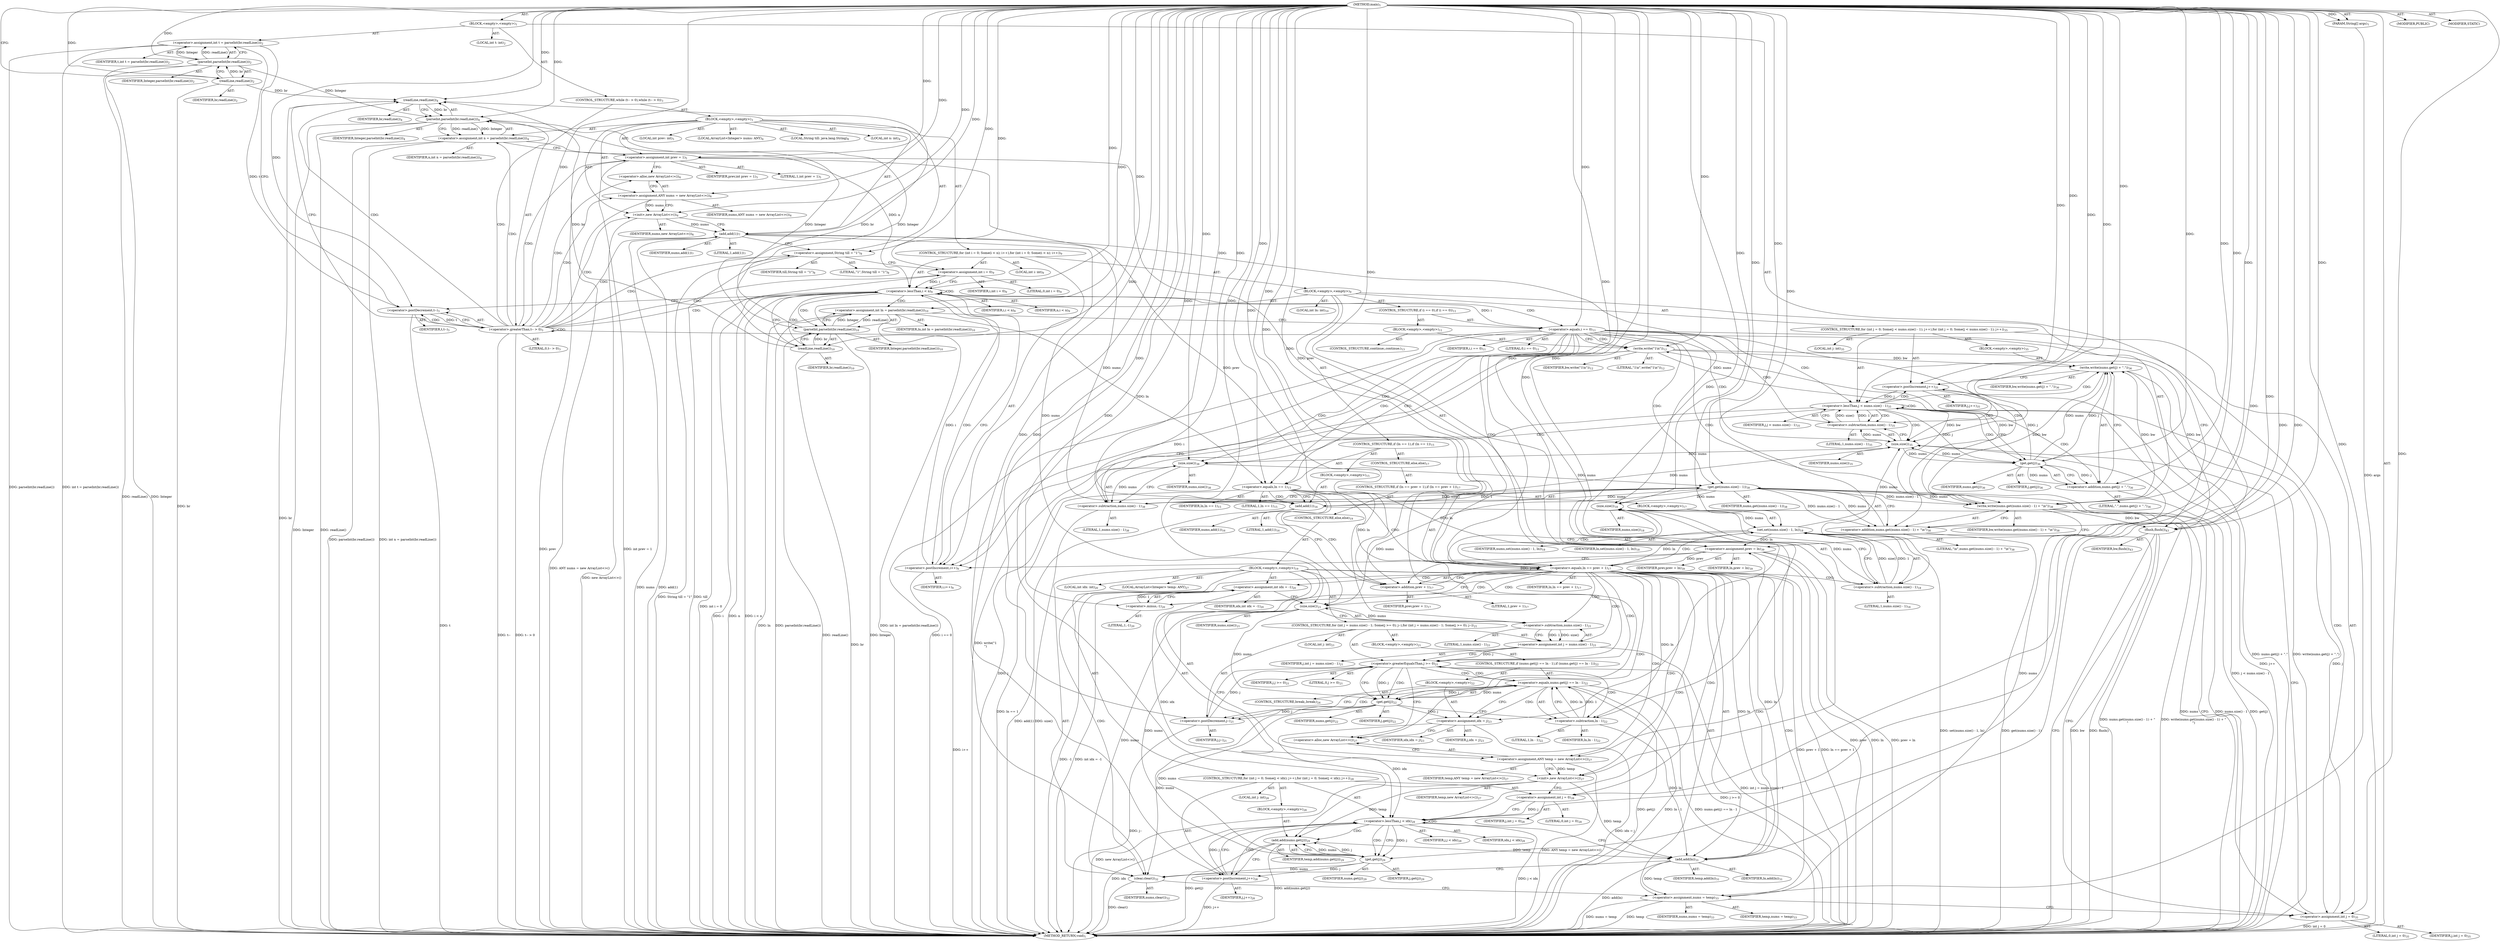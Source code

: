 digraph "main" {  
"21" [label = <(METHOD,main)<SUB>1</SUB>> ]
"22" [label = <(PARAM,String[] args)<SUB>1</SUB>> ]
"23" [label = <(BLOCK,&lt;empty&gt;,&lt;empty&gt;)<SUB>1</SUB>> ]
"24" [label = <(LOCAL,int t: int)<SUB>2</SUB>> ]
"25" [label = <(&lt;operator&gt;.assignment,int t = parseInt(br.readLine()))<SUB>2</SUB>> ]
"26" [label = <(IDENTIFIER,t,int t = parseInt(br.readLine()))<SUB>2</SUB>> ]
"27" [label = <(parseInt,parseInt(br.readLine()))<SUB>2</SUB>> ]
"28" [label = <(IDENTIFIER,Integer,parseInt(br.readLine()))<SUB>2</SUB>> ]
"29" [label = <(readLine,readLine())<SUB>2</SUB>> ]
"30" [label = <(IDENTIFIER,br,readLine())<SUB>2</SUB>> ]
"31" [label = <(CONTROL_STRUCTURE,while (t-- &gt; 0),while (t-- &gt; 0))<SUB>3</SUB>> ]
"32" [label = <(&lt;operator&gt;.greaterThan,t-- &gt; 0)<SUB>3</SUB>> ]
"33" [label = <(&lt;operator&gt;.postDecrement,t--)<SUB>3</SUB>> ]
"34" [label = <(IDENTIFIER,t,t--)<SUB>3</SUB>> ]
"35" [label = <(LITERAL,0,t-- &gt; 0)<SUB>3</SUB>> ]
"36" [label = <(BLOCK,&lt;empty&gt;,&lt;empty&gt;)<SUB>3</SUB>> ]
"37" [label = <(LOCAL,int n: int)<SUB>4</SUB>> ]
"38" [label = <(&lt;operator&gt;.assignment,int n = parseInt(br.readLine()))<SUB>4</SUB>> ]
"39" [label = <(IDENTIFIER,n,int n = parseInt(br.readLine()))<SUB>4</SUB>> ]
"40" [label = <(parseInt,parseInt(br.readLine()))<SUB>4</SUB>> ]
"41" [label = <(IDENTIFIER,Integer,parseInt(br.readLine()))<SUB>4</SUB>> ]
"42" [label = <(readLine,readLine())<SUB>4</SUB>> ]
"43" [label = <(IDENTIFIER,br,readLine())<SUB>4</SUB>> ]
"44" [label = <(LOCAL,int prev: int)<SUB>5</SUB>> ]
"45" [label = <(&lt;operator&gt;.assignment,int prev = 1)<SUB>5</SUB>> ]
"46" [label = <(IDENTIFIER,prev,int prev = 1)<SUB>5</SUB>> ]
"47" [label = <(LITERAL,1,int prev = 1)<SUB>5</SUB>> ]
"4" [label = <(LOCAL,ArrayList&lt;Integer&gt; nums: ANY)<SUB>6</SUB>> ]
"48" [label = <(&lt;operator&gt;.assignment,ANY nums = new ArrayList&lt;&gt;())<SUB>6</SUB>> ]
"49" [label = <(IDENTIFIER,nums,ANY nums = new ArrayList&lt;&gt;())<SUB>6</SUB>> ]
"50" [label = <(&lt;operator&gt;.alloc,new ArrayList&lt;&gt;())<SUB>6</SUB>> ]
"51" [label = <(&lt;init&gt;,new ArrayList&lt;&gt;())<SUB>6</SUB>> ]
"3" [label = <(IDENTIFIER,nums,new ArrayList&lt;&gt;())<SUB>6</SUB>> ]
"52" [label = <(add,add(1))<SUB>7</SUB>> ]
"53" [label = <(IDENTIFIER,nums,add(1))<SUB>7</SUB>> ]
"54" [label = <(LITERAL,1,add(1))<SUB>7</SUB>> ]
"55" [label = <(LOCAL,String till: java.lang.String)<SUB>8</SUB>> ]
"56" [label = <(&lt;operator&gt;.assignment,String till = &quot;1&quot;)<SUB>8</SUB>> ]
"57" [label = <(IDENTIFIER,till,String till = &quot;1&quot;)<SUB>8</SUB>> ]
"58" [label = <(LITERAL,&quot;1&quot;,String till = &quot;1&quot;)<SUB>8</SUB>> ]
"59" [label = <(CONTROL_STRUCTURE,for (int i = 0; Some(i &lt; n); i++),for (int i = 0; Some(i &lt; n); i++))<SUB>9</SUB>> ]
"60" [label = <(LOCAL,int i: int)<SUB>9</SUB>> ]
"61" [label = <(&lt;operator&gt;.assignment,int i = 0)<SUB>9</SUB>> ]
"62" [label = <(IDENTIFIER,i,int i = 0)<SUB>9</SUB>> ]
"63" [label = <(LITERAL,0,int i = 0)<SUB>9</SUB>> ]
"64" [label = <(&lt;operator&gt;.lessThan,i &lt; n)<SUB>9</SUB>> ]
"65" [label = <(IDENTIFIER,i,i &lt; n)<SUB>9</SUB>> ]
"66" [label = <(IDENTIFIER,n,i &lt; n)<SUB>9</SUB>> ]
"67" [label = <(&lt;operator&gt;.postIncrement,i++)<SUB>9</SUB>> ]
"68" [label = <(IDENTIFIER,i,i++)<SUB>9</SUB>> ]
"69" [label = <(BLOCK,&lt;empty&gt;,&lt;empty&gt;)<SUB>9</SUB>> ]
"70" [label = <(LOCAL,int ln: int)<SUB>10</SUB>> ]
"71" [label = <(&lt;operator&gt;.assignment,int ln = parseInt(br.readLine()))<SUB>10</SUB>> ]
"72" [label = <(IDENTIFIER,ln,int ln = parseInt(br.readLine()))<SUB>10</SUB>> ]
"73" [label = <(parseInt,parseInt(br.readLine()))<SUB>10</SUB>> ]
"74" [label = <(IDENTIFIER,Integer,parseInt(br.readLine()))<SUB>10</SUB>> ]
"75" [label = <(readLine,readLine())<SUB>10</SUB>> ]
"76" [label = <(IDENTIFIER,br,readLine())<SUB>10</SUB>> ]
"77" [label = <(CONTROL_STRUCTURE,if (i == 0),if (i == 0))<SUB>11</SUB>> ]
"78" [label = <(&lt;operator&gt;.equals,i == 0)<SUB>11</SUB>> ]
"79" [label = <(IDENTIFIER,i,i == 0)<SUB>11</SUB>> ]
"80" [label = <(LITERAL,0,i == 0)<SUB>11</SUB>> ]
"81" [label = <(BLOCK,&lt;empty&gt;,&lt;empty&gt;)<SUB>11</SUB>> ]
"82" [label = <(write,write(&quot;1\n&quot;))<SUB>12</SUB>> ]
"83" [label = <(IDENTIFIER,bw,write(&quot;1\n&quot;))<SUB>12</SUB>> ]
"84" [label = <(LITERAL,&quot;1\n&quot;,write(&quot;1\n&quot;))<SUB>12</SUB>> ]
"85" [label = <(CONTROL_STRUCTURE,continue;,continue;)<SUB>13</SUB>> ]
"86" [label = <(CONTROL_STRUCTURE,if (ln == 1),if (ln == 1))<SUB>15</SUB>> ]
"87" [label = <(&lt;operator&gt;.equals,ln == 1)<SUB>15</SUB>> ]
"88" [label = <(IDENTIFIER,ln,ln == 1)<SUB>15</SUB>> ]
"89" [label = <(LITERAL,1,ln == 1)<SUB>15</SUB>> ]
"90" [label = <(BLOCK,&lt;empty&gt;,&lt;empty&gt;)<SUB>15</SUB>> ]
"91" [label = <(add,add(1))<SUB>16</SUB>> ]
"92" [label = <(IDENTIFIER,nums,add(1))<SUB>16</SUB>> ]
"93" [label = <(LITERAL,1,add(1))<SUB>16</SUB>> ]
"94" [label = <(CONTROL_STRUCTURE,else,else)<SUB>17</SUB>> ]
"95" [label = <(CONTROL_STRUCTURE,if (ln == prev + 1),if (ln == prev + 1))<SUB>17</SUB>> ]
"96" [label = <(&lt;operator&gt;.equals,ln == prev + 1)<SUB>17</SUB>> ]
"97" [label = <(IDENTIFIER,ln,ln == prev + 1)<SUB>17</SUB>> ]
"98" [label = <(&lt;operator&gt;.addition,prev + 1)<SUB>17</SUB>> ]
"99" [label = <(IDENTIFIER,prev,prev + 1)<SUB>17</SUB>> ]
"100" [label = <(LITERAL,1,prev + 1)<SUB>17</SUB>> ]
"101" [label = <(BLOCK,&lt;empty&gt;,&lt;empty&gt;)<SUB>17</SUB>> ]
"102" [label = <(set,set(nums.size() - 1, ln))<SUB>18</SUB>> ]
"103" [label = <(IDENTIFIER,nums,set(nums.size() - 1, ln))<SUB>18</SUB>> ]
"104" [label = <(&lt;operator&gt;.subtraction,nums.size() - 1)<SUB>18</SUB>> ]
"105" [label = <(size,size())<SUB>18</SUB>> ]
"106" [label = <(IDENTIFIER,nums,size())<SUB>18</SUB>> ]
"107" [label = <(LITERAL,1,nums.size() - 1)<SUB>18</SUB>> ]
"108" [label = <(IDENTIFIER,ln,set(nums.size() - 1, ln))<SUB>18</SUB>> ]
"109" [label = <(CONTROL_STRUCTURE,else,else)<SUB>19</SUB>> ]
"110" [label = <(BLOCK,&lt;empty&gt;,&lt;empty&gt;)<SUB>19</SUB>> ]
"111" [label = <(LOCAL,int idx: int)<SUB>20</SUB>> ]
"112" [label = <(&lt;operator&gt;.assignment,int idx = -1)<SUB>20</SUB>> ]
"113" [label = <(IDENTIFIER,idx,int idx = -1)<SUB>20</SUB>> ]
"114" [label = <(&lt;operator&gt;.minus,-1)<SUB>20</SUB>> ]
"115" [label = <(LITERAL,1,-1)<SUB>20</SUB>> ]
"116" [label = <(CONTROL_STRUCTURE,for (int j = nums.size() - 1; Some(j &gt;= 0); j--),for (int j = nums.size() - 1; Some(j &gt;= 0); j--))<SUB>21</SUB>> ]
"117" [label = <(LOCAL,int j: int)<SUB>21</SUB>> ]
"118" [label = <(&lt;operator&gt;.assignment,int j = nums.size() - 1)<SUB>21</SUB>> ]
"119" [label = <(IDENTIFIER,j,int j = nums.size() - 1)<SUB>21</SUB>> ]
"120" [label = <(&lt;operator&gt;.subtraction,nums.size() - 1)<SUB>21</SUB>> ]
"121" [label = <(size,size())<SUB>21</SUB>> ]
"122" [label = <(IDENTIFIER,nums,size())<SUB>21</SUB>> ]
"123" [label = <(LITERAL,1,nums.size() - 1)<SUB>21</SUB>> ]
"124" [label = <(&lt;operator&gt;.greaterEqualsThan,j &gt;= 0)<SUB>21</SUB>> ]
"125" [label = <(IDENTIFIER,j,j &gt;= 0)<SUB>21</SUB>> ]
"126" [label = <(LITERAL,0,j &gt;= 0)<SUB>21</SUB>> ]
"127" [label = <(&lt;operator&gt;.postDecrement,j--)<SUB>21</SUB>> ]
"128" [label = <(IDENTIFIER,j,j--)<SUB>21</SUB>> ]
"129" [label = <(BLOCK,&lt;empty&gt;,&lt;empty&gt;)<SUB>21</SUB>> ]
"130" [label = <(CONTROL_STRUCTURE,if (nums.get(j) == ln - 1),if (nums.get(j) == ln - 1))<SUB>22</SUB>> ]
"131" [label = <(&lt;operator&gt;.equals,nums.get(j) == ln - 1)<SUB>22</SUB>> ]
"132" [label = <(get,get(j))<SUB>22</SUB>> ]
"133" [label = <(IDENTIFIER,nums,get(j))<SUB>22</SUB>> ]
"134" [label = <(IDENTIFIER,j,get(j))<SUB>22</SUB>> ]
"135" [label = <(&lt;operator&gt;.subtraction,ln - 1)<SUB>22</SUB>> ]
"136" [label = <(IDENTIFIER,ln,ln - 1)<SUB>22</SUB>> ]
"137" [label = <(LITERAL,1,ln - 1)<SUB>22</SUB>> ]
"138" [label = <(BLOCK,&lt;empty&gt;,&lt;empty&gt;)<SUB>22</SUB>> ]
"139" [label = <(&lt;operator&gt;.assignment,idx = j)<SUB>23</SUB>> ]
"140" [label = <(IDENTIFIER,idx,idx = j)<SUB>23</SUB>> ]
"141" [label = <(IDENTIFIER,j,idx = j)<SUB>23</SUB>> ]
"142" [label = <(CONTROL_STRUCTURE,break;,break;)<SUB>24</SUB>> ]
"6" [label = <(LOCAL,ArrayList&lt;Integer&gt; temp: ANY)<SUB>27</SUB>> ]
"143" [label = <(&lt;operator&gt;.assignment,ANY temp = new ArrayList&lt;&gt;())<SUB>27</SUB>> ]
"144" [label = <(IDENTIFIER,temp,ANY temp = new ArrayList&lt;&gt;())<SUB>27</SUB>> ]
"145" [label = <(&lt;operator&gt;.alloc,new ArrayList&lt;&gt;())<SUB>27</SUB>> ]
"146" [label = <(&lt;init&gt;,new ArrayList&lt;&gt;())<SUB>27</SUB>> ]
"5" [label = <(IDENTIFIER,temp,new ArrayList&lt;&gt;())<SUB>27</SUB>> ]
"147" [label = <(CONTROL_STRUCTURE,for (int j = 0; Some(j &lt; idx); j++),for (int j = 0; Some(j &lt; idx); j++))<SUB>28</SUB>> ]
"148" [label = <(LOCAL,int j: int)<SUB>28</SUB>> ]
"149" [label = <(&lt;operator&gt;.assignment,int j = 0)<SUB>28</SUB>> ]
"150" [label = <(IDENTIFIER,j,int j = 0)<SUB>28</SUB>> ]
"151" [label = <(LITERAL,0,int j = 0)<SUB>28</SUB>> ]
"152" [label = <(&lt;operator&gt;.lessThan,j &lt; idx)<SUB>28</SUB>> ]
"153" [label = <(IDENTIFIER,j,j &lt; idx)<SUB>28</SUB>> ]
"154" [label = <(IDENTIFIER,idx,j &lt; idx)<SUB>28</SUB>> ]
"155" [label = <(&lt;operator&gt;.postIncrement,j++)<SUB>28</SUB>> ]
"156" [label = <(IDENTIFIER,j,j++)<SUB>28</SUB>> ]
"157" [label = <(BLOCK,&lt;empty&gt;,&lt;empty&gt;)<SUB>28</SUB>> ]
"158" [label = <(add,add(nums.get(j)))<SUB>29</SUB>> ]
"159" [label = <(IDENTIFIER,temp,add(nums.get(j)))<SUB>29</SUB>> ]
"160" [label = <(get,get(j))<SUB>29</SUB>> ]
"161" [label = <(IDENTIFIER,nums,get(j))<SUB>29</SUB>> ]
"162" [label = <(IDENTIFIER,j,get(j))<SUB>29</SUB>> ]
"163" [label = <(add,add(ln))<SUB>31</SUB>> ]
"164" [label = <(IDENTIFIER,temp,add(ln))<SUB>31</SUB>> ]
"165" [label = <(IDENTIFIER,ln,add(ln))<SUB>31</SUB>> ]
"166" [label = <(clear,clear())<SUB>32</SUB>> ]
"167" [label = <(IDENTIFIER,nums,clear())<SUB>32</SUB>> ]
"168" [label = <(&lt;operator&gt;.assignment,nums = temp)<SUB>33</SUB>> ]
"169" [label = <(IDENTIFIER,nums,nums = temp)<SUB>33</SUB>> ]
"170" [label = <(IDENTIFIER,temp,nums = temp)<SUB>33</SUB>> ]
"171" [label = <(CONTROL_STRUCTURE,for (int j = 0; Some(j &lt; nums.size() - 1); j++),for (int j = 0; Some(j &lt; nums.size() - 1); j++))<SUB>35</SUB>> ]
"172" [label = <(LOCAL,int j: int)<SUB>35</SUB>> ]
"173" [label = <(&lt;operator&gt;.assignment,int j = 0)<SUB>35</SUB>> ]
"174" [label = <(IDENTIFIER,j,int j = 0)<SUB>35</SUB>> ]
"175" [label = <(LITERAL,0,int j = 0)<SUB>35</SUB>> ]
"176" [label = <(&lt;operator&gt;.lessThan,j &lt; nums.size() - 1)<SUB>35</SUB>> ]
"177" [label = <(IDENTIFIER,j,j &lt; nums.size() - 1)<SUB>35</SUB>> ]
"178" [label = <(&lt;operator&gt;.subtraction,nums.size() - 1)<SUB>35</SUB>> ]
"179" [label = <(size,size())<SUB>35</SUB>> ]
"180" [label = <(IDENTIFIER,nums,size())<SUB>35</SUB>> ]
"181" [label = <(LITERAL,1,nums.size() - 1)<SUB>35</SUB>> ]
"182" [label = <(&lt;operator&gt;.postIncrement,j++)<SUB>35</SUB>> ]
"183" [label = <(IDENTIFIER,j,j++)<SUB>35</SUB>> ]
"184" [label = <(BLOCK,&lt;empty&gt;,&lt;empty&gt;)<SUB>35</SUB>> ]
"185" [label = <(write,write(nums.get(j) + &quot;.&quot;))<SUB>36</SUB>> ]
"186" [label = <(IDENTIFIER,bw,write(nums.get(j) + &quot;.&quot;))<SUB>36</SUB>> ]
"187" [label = <(&lt;operator&gt;.addition,nums.get(j) + &quot;.&quot;)<SUB>36</SUB>> ]
"188" [label = <(get,get(j))<SUB>36</SUB>> ]
"189" [label = <(IDENTIFIER,nums,get(j))<SUB>36</SUB>> ]
"190" [label = <(IDENTIFIER,j,get(j))<SUB>36</SUB>> ]
"191" [label = <(LITERAL,&quot;.&quot;,nums.get(j) + &quot;.&quot;)<SUB>36</SUB>> ]
"192" [label = <(write,write(nums.get(nums.size() - 1) + &quot;\n&quot;))<SUB>38</SUB>> ]
"193" [label = <(IDENTIFIER,bw,write(nums.get(nums.size() - 1) + &quot;\n&quot;))<SUB>38</SUB>> ]
"194" [label = <(&lt;operator&gt;.addition,nums.get(nums.size() - 1) + &quot;\n&quot;)<SUB>38</SUB>> ]
"195" [label = <(get,get(nums.size() - 1))<SUB>38</SUB>> ]
"196" [label = <(IDENTIFIER,nums,get(nums.size() - 1))<SUB>38</SUB>> ]
"197" [label = <(&lt;operator&gt;.subtraction,nums.size() - 1)<SUB>38</SUB>> ]
"198" [label = <(size,size())<SUB>38</SUB>> ]
"199" [label = <(IDENTIFIER,nums,size())<SUB>38</SUB>> ]
"200" [label = <(LITERAL,1,nums.size() - 1)<SUB>38</SUB>> ]
"201" [label = <(LITERAL,&quot;\n&quot;,nums.get(nums.size() - 1) + &quot;\n&quot;)<SUB>38</SUB>> ]
"202" [label = <(&lt;operator&gt;.assignment,prev = ln)<SUB>39</SUB>> ]
"203" [label = <(IDENTIFIER,prev,prev = ln)<SUB>39</SUB>> ]
"204" [label = <(IDENTIFIER,ln,prev = ln)<SUB>39</SUB>> ]
"205" [label = <(flush,flush())<SUB>43</SUB>> ]
"206" [label = <(IDENTIFIER,bw,flush())<SUB>43</SUB>> ]
"207" [label = <(MODIFIER,PUBLIC)> ]
"208" [label = <(MODIFIER,STATIC)> ]
"209" [label = <(METHOD_RETURN,void)<SUB>1</SUB>> ]
  "21" -> "22"  [ label = "AST: "] 
  "21" -> "23"  [ label = "AST: "] 
  "21" -> "207"  [ label = "AST: "] 
  "21" -> "208"  [ label = "AST: "] 
  "21" -> "209"  [ label = "AST: "] 
  "23" -> "24"  [ label = "AST: "] 
  "23" -> "25"  [ label = "AST: "] 
  "23" -> "31"  [ label = "AST: "] 
  "23" -> "205"  [ label = "AST: "] 
  "25" -> "26"  [ label = "AST: "] 
  "25" -> "27"  [ label = "AST: "] 
  "27" -> "28"  [ label = "AST: "] 
  "27" -> "29"  [ label = "AST: "] 
  "29" -> "30"  [ label = "AST: "] 
  "31" -> "32"  [ label = "AST: "] 
  "31" -> "36"  [ label = "AST: "] 
  "32" -> "33"  [ label = "AST: "] 
  "32" -> "35"  [ label = "AST: "] 
  "33" -> "34"  [ label = "AST: "] 
  "36" -> "37"  [ label = "AST: "] 
  "36" -> "38"  [ label = "AST: "] 
  "36" -> "44"  [ label = "AST: "] 
  "36" -> "45"  [ label = "AST: "] 
  "36" -> "4"  [ label = "AST: "] 
  "36" -> "48"  [ label = "AST: "] 
  "36" -> "51"  [ label = "AST: "] 
  "36" -> "52"  [ label = "AST: "] 
  "36" -> "55"  [ label = "AST: "] 
  "36" -> "56"  [ label = "AST: "] 
  "36" -> "59"  [ label = "AST: "] 
  "38" -> "39"  [ label = "AST: "] 
  "38" -> "40"  [ label = "AST: "] 
  "40" -> "41"  [ label = "AST: "] 
  "40" -> "42"  [ label = "AST: "] 
  "42" -> "43"  [ label = "AST: "] 
  "45" -> "46"  [ label = "AST: "] 
  "45" -> "47"  [ label = "AST: "] 
  "48" -> "49"  [ label = "AST: "] 
  "48" -> "50"  [ label = "AST: "] 
  "51" -> "3"  [ label = "AST: "] 
  "52" -> "53"  [ label = "AST: "] 
  "52" -> "54"  [ label = "AST: "] 
  "56" -> "57"  [ label = "AST: "] 
  "56" -> "58"  [ label = "AST: "] 
  "59" -> "60"  [ label = "AST: "] 
  "59" -> "61"  [ label = "AST: "] 
  "59" -> "64"  [ label = "AST: "] 
  "59" -> "67"  [ label = "AST: "] 
  "59" -> "69"  [ label = "AST: "] 
  "61" -> "62"  [ label = "AST: "] 
  "61" -> "63"  [ label = "AST: "] 
  "64" -> "65"  [ label = "AST: "] 
  "64" -> "66"  [ label = "AST: "] 
  "67" -> "68"  [ label = "AST: "] 
  "69" -> "70"  [ label = "AST: "] 
  "69" -> "71"  [ label = "AST: "] 
  "69" -> "77"  [ label = "AST: "] 
  "69" -> "86"  [ label = "AST: "] 
  "69" -> "171"  [ label = "AST: "] 
  "69" -> "192"  [ label = "AST: "] 
  "69" -> "202"  [ label = "AST: "] 
  "71" -> "72"  [ label = "AST: "] 
  "71" -> "73"  [ label = "AST: "] 
  "73" -> "74"  [ label = "AST: "] 
  "73" -> "75"  [ label = "AST: "] 
  "75" -> "76"  [ label = "AST: "] 
  "77" -> "78"  [ label = "AST: "] 
  "77" -> "81"  [ label = "AST: "] 
  "78" -> "79"  [ label = "AST: "] 
  "78" -> "80"  [ label = "AST: "] 
  "81" -> "82"  [ label = "AST: "] 
  "81" -> "85"  [ label = "AST: "] 
  "82" -> "83"  [ label = "AST: "] 
  "82" -> "84"  [ label = "AST: "] 
  "86" -> "87"  [ label = "AST: "] 
  "86" -> "90"  [ label = "AST: "] 
  "86" -> "94"  [ label = "AST: "] 
  "87" -> "88"  [ label = "AST: "] 
  "87" -> "89"  [ label = "AST: "] 
  "90" -> "91"  [ label = "AST: "] 
  "91" -> "92"  [ label = "AST: "] 
  "91" -> "93"  [ label = "AST: "] 
  "94" -> "95"  [ label = "AST: "] 
  "95" -> "96"  [ label = "AST: "] 
  "95" -> "101"  [ label = "AST: "] 
  "95" -> "109"  [ label = "AST: "] 
  "96" -> "97"  [ label = "AST: "] 
  "96" -> "98"  [ label = "AST: "] 
  "98" -> "99"  [ label = "AST: "] 
  "98" -> "100"  [ label = "AST: "] 
  "101" -> "102"  [ label = "AST: "] 
  "102" -> "103"  [ label = "AST: "] 
  "102" -> "104"  [ label = "AST: "] 
  "102" -> "108"  [ label = "AST: "] 
  "104" -> "105"  [ label = "AST: "] 
  "104" -> "107"  [ label = "AST: "] 
  "105" -> "106"  [ label = "AST: "] 
  "109" -> "110"  [ label = "AST: "] 
  "110" -> "111"  [ label = "AST: "] 
  "110" -> "112"  [ label = "AST: "] 
  "110" -> "116"  [ label = "AST: "] 
  "110" -> "6"  [ label = "AST: "] 
  "110" -> "143"  [ label = "AST: "] 
  "110" -> "146"  [ label = "AST: "] 
  "110" -> "147"  [ label = "AST: "] 
  "110" -> "163"  [ label = "AST: "] 
  "110" -> "166"  [ label = "AST: "] 
  "110" -> "168"  [ label = "AST: "] 
  "112" -> "113"  [ label = "AST: "] 
  "112" -> "114"  [ label = "AST: "] 
  "114" -> "115"  [ label = "AST: "] 
  "116" -> "117"  [ label = "AST: "] 
  "116" -> "118"  [ label = "AST: "] 
  "116" -> "124"  [ label = "AST: "] 
  "116" -> "127"  [ label = "AST: "] 
  "116" -> "129"  [ label = "AST: "] 
  "118" -> "119"  [ label = "AST: "] 
  "118" -> "120"  [ label = "AST: "] 
  "120" -> "121"  [ label = "AST: "] 
  "120" -> "123"  [ label = "AST: "] 
  "121" -> "122"  [ label = "AST: "] 
  "124" -> "125"  [ label = "AST: "] 
  "124" -> "126"  [ label = "AST: "] 
  "127" -> "128"  [ label = "AST: "] 
  "129" -> "130"  [ label = "AST: "] 
  "130" -> "131"  [ label = "AST: "] 
  "130" -> "138"  [ label = "AST: "] 
  "131" -> "132"  [ label = "AST: "] 
  "131" -> "135"  [ label = "AST: "] 
  "132" -> "133"  [ label = "AST: "] 
  "132" -> "134"  [ label = "AST: "] 
  "135" -> "136"  [ label = "AST: "] 
  "135" -> "137"  [ label = "AST: "] 
  "138" -> "139"  [ label = "AST: "] 
  "138" -> "142"  [ label = "AST: "] 
  "139" -> "140"  [ label = "AST: "] 
  "139" -> "141"  [ label = "AST: "] 
  "143" -> "144"  [ label = "AST: "] 
  "143" -> "145"  [ label = "AST: "] 
  "146" -> "5"  [ label = "AST: "] 
  "147" -> "148"  [ label = "AST: "] 
  "147" -> "149"  [ label = "AST: "] 
  "147" -> "152"  [ label = "AST: "] 
  "147" -> "155"  [ label = "AST: "] 
  "147" -> "157"  [ label = "AST: "] 
  "149" -> "150"  [ label = "AST: "] 
  "149" -> "151"  [ label = "AST: "] 
  "152" -> "153"  [ label = "AST: "] 
  "152" -> "154"  [ label = "AST: "] 
  "155" -> "156"  [ label = "AST: "] 
  "157" -> "158"  [ label = "AST: "] 
  "158" -> "159"  [ label = "AST: "] 
  "158" -> "160"  [ label = "AST: "] 
  "160" -> "161"  [ label = "AST: "] 
  "160" -> "162"  [ label = "AST: "] 
  "163" -> "164"  [ label = "AST: "] 
  "163" -> "165"  [ label = "AST: "] 
  "166" -> "167"  [ label = "AST: "] 
  "168" -> "169"  [ label = "AST: "] 
  "168" -> "170"  [ label = "AST: "] 
  "171" -> "172"  [ label = "AST: "] 
  "171" -> "173"  [ label = "AST: "] 
  "171" -> "176"  [ label = "AST: "] 
  "171" -> "182"  [ label = "AST: "] 
  "171" -> "184"  [ label = "AST: "] 
  "173" -> "174"  [ label = "AST: "] 
  "173" -> "175"  [ label = "AST: "] 
  "176" -> "177"  [ label = "AST: "] 
  "176" -> "178"  [ label = "AST: "] 
  "178" -> "179"  [ label = "AST: "] 
  "178" -> "181"  [ label = "AST: "] 
  "179" -> "180"  [ label = "AST: "] 
  "182" -> "183"  [ label = "AST: "] 
  "184" -> "185"  [ label = "AST: "] 
  "185" -> "186"  [ label = "AST: "] 
  "185" -> "187"  [ label = "AST: "] 
  "187" -> "188"  [ label = "AST: "] 
  "187" -> "191"  [ label = "AST: "] 
  "188" -> "189"  [ label = "AST: "] 
  "188" -> "190"  [ label = "AST: "] 
  "192" -> "193"  [ label = "AST: "] 
  "192" -> "194"  [ label = "AST: "] 
  "194" -> "195"  [ label = "AST: "] 
  "194" -> "201"  [ label = "AST: "] 
  "195" -> "196"  [ label = "AST: "] 
  "195" -> "197"  [ label = "AST: "] 
  "197" -> "198"  [ label = "AST: "] 
  "197" -> "200"  [ label = "AST: "] 
  "198" -> "199"  [ label = "AST: "] 
  "202" -> "203"  [ label = "AST: "] 
  "202" -> "204"  [ label = "AST: "] 
  "205" -> "206"  [ label = "AST: "] 
  "25" -> "33"  [ label = "CFG: "] 
  "205" -> "209"  [ label = "CFG: "] 
  "27" -> "25"  [ label = "CFG: "] 
  "32" -> "42"  [ label = "CFG: "] 
  "32" -> "205"  [ label = "CFG: "] 
  "29" -> "27"  [ label = "CFG: "] 
  "33" -> "32"  [ label = "CFG: "] 
  "38" -> "45"  [ label = "CFG: "] 
  "45" -> "50"  [ label = "CFG: "] 
  "48" -> "51"  [ label = "CFG: "] 
  "51" -> "52"  [ label = "CFG: "] 
  "52" -> "56"  [ label = "CFG: "] 
  "56" -> "61"  [ label = "CFG: "] 
  "40" -> "38"  [ label = "CFG: "] 
  "50" -> "48"  [ label = "CFG: "] 
  "61" -> "64"  [ label = "CFG: "] 
  "64" -> "33"  [ label = "CFG: "] 
  "64" -> "75"  [ label = "CFG: "] 
  "67" -> "64"  [ label = "CFG: "] 
  "42" -> "40"  [ label = "CFG: "] 
  "71" -> "78"  [ label = "CFG: "] 
  "192" -> "202"  [ label = "CFG: "] 
  "202" -> "67"  [ label = "CFG: "] 
  "73" -> "71"  [ label = "CFG: "] 
  "78" -> "82"  [ label = "CFG: "] 
  "78" -> "87"  [ label = "CFG: "] 
  "87" -> "91"  [ label = "CFG: "] 
  "87" -> "98"  [ label = "CFG: "] 
  "173" -> "179"  [ label = "CFG: "] 
  "176" -> "188"  [ label = "CFG: "] 
  "176" -> "198"  [ label = "CFG: "] 
  "182" -> "179"  [ label = "CFG: "] 
  "194" -> "192"  [ label = "CFG: "] 
  "75" -> "73"  [ label = "CFG: "] 
  "82" -> "67"  [ label = "CFG: "] 
  "91" -> "173"  [ label = "CFG: "] 
  "178" -> "176"  [ label = "CFG: "] 
  "185" -> "182"  [ label = "CFG: "] 
  "195" -> "194"  [ label = "CFG: "] 
  "96" -> "105"  [ label = "CFG: "] 
  "96" -> "114"  [ label = "CFG: "] 
  "179" -> "178"  [ label = "CFG: "] 
  "187" -> "185"  [ label = "CFG: "] 
  "197" -> "195"  [ label = "CFG: "] 
  "98" -> "96"  [ label = "CFG: "] 
  "102" -> "173"  [ label = "CFG: "] 
  "188" -> "187"  [ label = "CFG: "] 
  "198" -> "197"  [ label = "CFG: "] 
  "104" -> "102"  [ label = "CFG: "] 
  "112" -> "121"  [ label = "CFG: "] 
  "143" -> "146"  [ label = "CFG: "] 
  "146" -> "149"  [ label = "CFG: "] 
  "163" -> "166"  [ label = "CFG: "] 
  "166" -> "168"  [ label = "CFG: "] 
  "168" -> "173"  [ label = "CFG: "] 
  "105" -> "104"  [ label = "CFG: "] 
  "114" -> "112"  [ label = "CFG: "] 
  "118" -> "124"  [ label = "CFG: "] 
  "124" -> "132"  [ label = "CFG: "] 
  "124" -> "145"  [ label = "CFG: "] 
  "127" -> "124"  [ label = "CFG: "] 
  "145" -> "143"  [ label = "CFG: "] 
  "149" -> "152"  [ label = "CFG: "] 
  "152" -> "160"  [ label = "CFG: "] 
  "152" -> "163"  [ label = "CFG: "] 
  "155" -> "152"  [ label = "CFG: "] 
  "120" -> "118"  [ label = "CFG: "] 
  "158" -> "155"  [ label = "CFG: "] 
  "121" -> "120"  [ label = "CFG: "] 
  "131" -> "139"  [ label = "CFG: "] 
  "131" -> "127"  [ label = "CFG: "] 
  "160" -> "158"  [ label = "CFG: "] 
  "132" -> "135"  [ label = "CFG: "] 
  "135" -> "131"  [ label = "CFG: "] 
  "139" -> "145"  [ label = "CFG: "] 
  "21" -> "29"  [ label = "CFG: "] 
  "22" -> "209"  [ label = "DDG: args"] 
  "27" -> "209"  [ label = "DDG: Integer"] 
  "29" -> "209"  [ label = "DDG: br"] 
  "27" -> "209"  [ label = "DDG: readLine()"] 
  "25" -> "209"  [ label = "DDG: parseInt(br.readLine())"] 
  "25" -> "209"  [ label = "DDG: int t = parseInt(br.readLine())"] 
  "33" -> "209"  [ label = "DDG: t"] 
  "32" -> "209"  [ label = "DDG: t--"] 
  "32" -> "209"  [ label = "DDG: t-- &gt; 0"] 
  "205" -> "209"  [ label = "DDG: bw"] 
  "205" -> "209"  [ label = "DDG: flush()"] 
  "40" -> "209"  [ label = "DDG: Integer"] 
  "42" -> "209"  [ label = "DDG: br"] 
  "40" -> "209"  [ label = "DDG: readLine()"] 
  "38" -> "209"  [ label = "DDG: parseInt(br.readLine())"] 
  "38" -> "209"  [ label = "DDG: int n = parseInt(br.readLine())"] 
  "45" -> "209"  [ label = "DDG: prev"] 
  "45" -> "209"  [ label = "DDG: int prev = 1"] 
  "48" -> "209"  [ label = "DDG: ANY nums = new ArrayList&lt;&gt;()"] 
  "51" -> "209"  [ label = "DDG: new ArrayList&lt;&gt;()"] 
  "52" -> "209"  [ label = "DDG: nums"] 
  "52" -> "209"  [ label = "DDG: add(1)"] 
  "56" -> "209"  [ label = "DDG: till"] 
  "56" -> "209"  [ label = "DDG: String till = &quot;1&quot;"] 
  "61" -> "209"  [ label = "DDG: int i = 0"] 
  "64" -> "209"  [ label = "DDG: i"] 
  "64" -> "209"  [ label = "DDG: n"] 
  "64" -> "209"  [ label = "DDG: i &lt; n"] 
  "71" -> "209"  [ label = "DDG: ln"] 
  "73" -> "209"  [ label = "DDG: Integer"] 
  "75" -> "209"  [ label = "DDG: br"] 
  "73" -> "209"  [ label = "DDG: readLine()"] 
  "71" -> "209"  [ label = "DDG: parseInt(br.readLine())"] 
  "71" -> "209"  [ label = "DDG: int ln = parseInt(br.readLine())"] 
  "78" -> "209"  [ label = "DDG: i == 0"] 
  "87" -> "209"  [ label = "DDG: ln == 1"] 
  "96" -> "209"  [ label = "DDG: prev + 1"] 
  "96" -> "209"  [ label = "DDG: ln == prev + 1"] 
  "112" -> "209"  [ label = "DDG: -1"] 
  "112" -> "209"  [ label = "DDG: int idx = -1"] 
  "118" -> "209"  [ label = "DDG: int j = nums.size() - 1"] 
  "124" -> "209"  [ label = "DDG: j &gt;= 0"] 
  "131" -> "209"  [ label = "DDG: get(j)"] 
  "131" -> "209"  [ label = "DDG: ln - 1"] 
  "131" -> "209"  [ label = "DDG: nums.get(j) == ln - 1"] 
  "127" -> "209"  [ label = "DDG: j--"] 
  "139" -> "209"  [ label = "DDG: idx = j"] 
  "143" -> "209"  [ label = "DDG: ANY temp = new ArrayList&lt;&gt;()"] 
  "146" -> "209"  [ label = "DDG: new ArrayList&lt;&gt;()"] 
  "152" -> "209"  [ label = "DDG: idx"] 
  "152" -> "209"  [ label = "DDG: j &lt; idx"] 
  "163" -> "209"  [ label = "DDG: add(ln)"] 
  "166" -> "209"  [ label = "DDG: clear()"] 
  "168" -> "209"  [ label = "DDG: temp"] 
  "168" -> "209"  [ label = "DDG: nums = temp"] 
  "158" -> "209"  [ label = "DDG: get(j)"] 
  "158" -> "209"  [ label = "DDG: add(nums.get(j))"] 
  "155" -> "209"  [ label = "DDG: j++"] 
  "102" -> "209"  [ label = "DDG: set(nums.size() - 1, ln)"] 
  "91" -> "209"  [ label = "DDG: add(1)"] 
  "173" -> "209"  [ label = "DDG: int j = 0"] 
  "176" -> "209"  [ label = "DDG: j"] 
  "176" -> "209"  [ label = "DDG: j &lt; nums.size() - 1"] 
  "195" -> "209"  [ label = "DDG: nums"] 
  "197" -> "209"  [ label = "DDG: size()"] 
  "195" -> "209"  [ label = "DDG: nums.size() - 1"] 
  "194" -> "209"  [ label = "DDG: get(nums.size() - 1)"] 
  "192" -> "209"  [ label = "DDG: nums.get(nums.size() - 1) + &quot;\n&quot;"] 
  "192" -> "209"  [ label = "DDG: write(nums.get(nums.size() - 1) + &quot;\n&quot;)"] 
  "202" -> "209"  [ label = "DDG: prev"] 
  "202" -> "209"  [ label = "DDG: ln"] 
  "202" -> "209"  [ label = "DDG: prev = ln"] 
  "187" -> "209"  [ label = "DDG: get(j)"] 
  "185" -> "209"  [ label = "DDG: nums.get(j) + &quot;.&quot;"] 
  "185" -> "209"  [ label = "DDG: write(nums.get(j) + &quot;.&quot;)"] 
  "182" -> "209"  [ label = "DDG: j++"] 
  "82" -> "209"  [ label = "DDG: write(&quot;1\n&quot;)"] 
  "67" -> "209"  [ label = "DDG: i++"] 
  "21" -> "22"  [ label = "DDG: "] 
  "27" -> "25"  [ label = "DDG: Integer"] 
  "27" -> "25"  [ label = "DDG: readLine()"] 
  "192" -> "205"  [ label = "DDG: bw"] 
  "82" -> "205"  [ label = "DDG: bw"] 
  "21" -> "205"  [ label = "DDG: "] 
  "21" -> "27"  [ label = "DDG: "] 
  "29" -> "27"  [ label = "DDG: br"] 
  "33" -> "32"  [ label = "DDG: t"] 
  "21" -> "32"  [ label = "DDG: "] 
  "40" -> "38"  [ label = "DDG: Integer"] 
  "40" -> "38"  [ label = "DDG: readLine()"] 
  "21" -> "45"  [ label = "DDG: "] 
  "21" -> "48"  [ label = "DDG: "] 
  "21" -> "56"  [ label = "DDG: "] 
  "21" -> "29"  [ label = "DDG: "] 
  "25" -> "33"  [ label = "DDG: t"] 
  "21" -> "33"  [ label = "DDG: "] 
  "48" -> "51"  [ label = "DDG: nums"] 
  "21" -> "51"  [ label = "DDG: "] 
  "51" -> "52"  [ label = "DDG: nums"] 
  "21" -> "52"  [ label = "DDG: "] 
  "21" -> "61"  [ label = "DDG: "] 
  "27" -> "40"  [ label = "DDG: Integer"] 
  "73" -> "40"  [ label = "DDG: Integer"] 
  "21" -> "40"  [ label = "DDG: "] 
  "42" -> "40"  [ label = "DDG: br"] 
  "61" -> "64"  [ label = "DDG: i"] 
  "67" -> "64"  [ label = "DDG: i"] 
  "21" -> "64"  [ label = "DDG: "] 
  "38" -> "64"  [ label = "DDG: n"] 
  "78" -> "67"  [ label = "DDG: i"] 
  "21" -> "67"  [ label = "DDG: "] 
  "73" -> "71"  [ label = "DDG: Integer"] 
  "73" -> "71"  [ label = "DDG: readLine()"] 
  "87" -> "202"  [ label = "DDG: ln"] 
  "163" -> "202"  [ label = "DDG: ln"] 
  "102" -> "202"  [ label = "DDG: ln"] 
  "21" -> "202"  [ label = "DDG: "] 
  "29" -> "42"  [ label = "DDG: br"] 
  "75" -> "42"  [ label = "DDG: br"] 
  "21" -> "42"  [ label = "DDG: "] 
  "21" -> "173"  [ label = "DDG: "] 
  "185" -> "192"  [ label = "DDG: bw"] 
  "82" -> "192"  [ label = "DDG: bw"] 
  "21" -> "192"  [ label = "DDG: "] 
  "195" -> "192"  [ label = "DDG: nums"] 
  "195" -> "192"  [ label = "DDG: nums.size() - 1"] 
  "40" -> "73"  [ label = "DDG: Integer"] 
  "21" -> "73"  [ label = "DDG: "] 
  "75" -> "73"  [ label = "DDG: br"] 
  "64" -> "78"  [ label = "DDG: i"] 
  "21" -> "78"  [ label = "DDG: "] 
  "71" -> "87"  [ label = "DDG: ln"] 
  "21" -> "87"  [ label = "DDG: "] 
  "173" -> "176"  [ label = "DDG: j"] 
  "182" -> "176"  [ label = "DDG: j"] 
  "21" -> "176"  [ label = "DDG: "] 
  "178" -> "176"  [ label = "DDG: size()"] 
  "178" -> "176"  [ label = "DDG: 1"] 
  "188" -> "182"  [ label = "DDG: j"] 
  "21" -> "182"  [ label = "DDG: "] 
  "195" -> "194"  [ label = "DDG: nums"] 
  "195" -> "194"  [ label = "DDG: nums.size() - 1"] 
  "21" -> "194"  [ label = "DDG: "] 
  "42" -> "75"  [ label = "DDG: br"] 
  "21" -> "75"  [ label = "DDG: "] 
  "192" -> "82"  [ label = "DDG: bw"] 
  "21" -> "82"  [ label = "DDG: "] 
  "52" -> "91"  [ label = "DDG: nums"] 
  "195" -> "91"  [ label = "DDG: nums"] 
  "21" -> "91"  [ label = "DDG: "] 
  "179" -> "178"  [ label = "DDG: nums"] 
  "21" -> "178"  [ label = "DDG: "] 
  "192" -> "185"  [ label = "DDG: bw"] 
  "82" -> "185"  [ label = "DDG: bw"] 
  "21" -> "185"  [ label = "DDG: "] 
  "188" -> "185"  [ label = "DDG: nums"] 
  "188" -> "185"  [ label = "DDG: j"] 
  "198" -> "195"  [ label = "DDG: nums"] 
  "21" -> "195"  [ label = "DDG: "] 
  "197" -> "195"  [ label = "DDG: size()"] 
  "197" -> "195"  [ label = "DDG: 1"] 
  "87" -> "96"  [ label = "DDG: ln"] 
  "21" -> "96"  [ label = "DDG: "] 
  "45" -> "96"  [ label = "DDG: prev"] 
  "202" -> "96"  [ label = "DDG: prev"] 
  "168" -> "179"  [ label = "DDG: nums"] 
  "102" -> "179"  [ label = "DDG: nums"] 
  "91" -> "179"  [ label = "DDG: nums"] 
  "188" -> "179"  [ label = "DDG: nums"] 
  "21" -> "179"  [ label = "DDG: "] 
  "188" -> "187"  [ label = "DDG: nums"] 
  "188" -> "187"  [ label = "DDG: j"] 
  "21" -> "187"  [ label = "DDG: "] 
  "198" -> "197"  [ label = "DDG: nums"] 
  "21" -> "197"  [ label = "DDG: "] 
  "45" -> "98"  [ label = "DDG: prev"] 
  "202" -> "98"  [ label = "DDG: prev"] 
  "21" -> "98"  [ label = "DDG: "] 
  "105" -> "102"  [ label = "DDG: nums"] 
  "21" -> "102"  [ label = "DDG: "] 
  "104" -> "102"  [ label = "DDG: size()"] 
  "104" -> "102"  [ label = "DDG: 1"] 
  "96" -> "102"  [ label = "DDG: ln"] 
  "114" -> "112"  [ label = "DDG: 1"] 
  "21" -> "143"  [ label = "DDG: "] 
  "163" -> "168"  [ label = "DDG: temp"] 
  "21" -> "168"  [ label = "DDG: "] 
  "179" -> "188"  [ label = "DDG: nums"] 
  "21" -> "188"  [ label = "DDG: "] 
  "176" -> "188"  [ label = "DDG: j"] 
  "179" -> "198"  [ label = "DDG: nums"] 
  "21" -> "198"  [ label = "DDG: "] 
  "105" -> "104"  [ label = "DDG: nums"] 
  "21" -> "104"  [ label = "DDG: "] 
  "120" -> "118"  [ label = "DDG: size()"] 
  "120" -> "118"  [ label = "DDG: 1"] 
  "143" -> "146"  [ label = "DDG: temp"] 
  "21" -> "146"  [ label = "DDG: "] 
  "21" -> "149"  [ label = "DDG: "] 
  "146" -> "163"  [ label = "DDG: temp"] 
  "158" -> "163"  [ label = "DDG: temp"] 
  "21" -> "163"  [ label = "DDG: "] 
  "96" -> "163"  [ label = "DDG: ln"] 
  "135" -> "163"  [ label = "DDG: ln"] 
  "121" -> "166"  [ label = "DDG: nums"] 
  "132" -> "166"  [ label = "DDG: nums"] 
  "160" -> "166"  [ label = "DDG: nums"] 
  "21" -> "166"  [ label = "DDG: "] 
  "52" -> "105"  [ label = "DDG: nums"] 
  "195" -> "105"  [ label = "DDG: nums"] 
  "21" -> "105"  [ label = "DDG: "] 
  "21" -> "114"  [ label = "DDG: "] 
  "118" -> "124"  [ label = "DDG: j"] 
  "127" -> "124"  [ label = "DDG: j"] 
  "21" -> "124"  [ label = "DDG: "] 
  "132" -> "127"  [ label = "DDG: j"] 
  "21" -> "127"  [ label = "DDG: "] 
  "149" -> "152"  [ label = "DDG: j"] 
  "155" -> "152"  [ label = "DDG: j"] 
  "21" -> "152"  [ label = "DDG: "] 
  "112" -> "152"  [ label = "DDG: idx"] 
  "139" -> "152"  [ label = "DDG: idx"] 
  "160" -> "155"  [ label = "DDG: j"] 
  "21" -> "155"  [ label = "DDG: "] 
  "121" -> "120"  [ label = "DDG: nums"] 
  "21" -> "120"  [ label = "DDG: "] 
  "146" -> "158"  [ label = "DDG: temp"] 
  "21" -> "158"  [ label = "DDG: "] 
  "160" -> "158"  [ label = "DDG: nums"] 
  "160" -> "158"  [ label = "DDG: j"] 
  "52" -> "121"  [ label = "DDG: nums"] 
  "195" -> "121"  [ label = "DDG: nums"] 
  "21" -> "121"  [ label = "DDG: "] 
  "132" -> "131"  [ label = "DDG: nums"] 
  "132" -> "131"  [ label = "DDG: j"] 
  "135" -> "131"  [ label = "DDG: ln"] 
  "135" -> "131"  [ label = "DDG: 1"] 
  "132" -> "139"  [ label = "DDG: j"] 
  "21" -> "139"  [ label = "DDG: "] 
  "121" -> "160"  [ label = "DDG: nums"] 
  "132" -> "160"  [ label = "DDG: nums"] 
  "21" -> "160"  [ label = "DDG: "] 
  "152" -> "160"  [ label = "DDG: j"] 
  "121" -> "132"  [ label = "DDG: nums"] 
  "21" -> "132"  [ label = "DDG: "] 
  "124" -> "132"  [ label = "DDG: j"] 
  "96" -> "135"  [ label = "DDG: ln"] 
  "21" -> "135"  [ label = "DDG: "] 
  "32" -> "64"  [ label = "CDG: "] 
  "32" -> "42"  [ label = "CDG: "] 
  "32" -> "51"  [ label = "CDG: "] 
  "32" -> "52"  [ label = "CDG: "] 
  "32" -> "38"  [ label = "CDG: "] 
  "32" -> "56"  [ label = "CDG: "] 
  "32" -> "40"  [ label = "CDG: "] 
  "32" -> "50"  [ label = "CDG: "] 
  "32" -> "33"  [ label = "CDG: "] 
  "32" -> "61"  [ label = "CDG: "] 
  "32" -> "48"  [ label = "CDG: "] 
  "32" -> "32"  [ label = "CDG: "] 
  "32" -> "45"  [ label = "CDG: "] 
  "64" -> "73"  [ label = "CDG: "] 
  "64" -> "64"  [ label = "CDG: "] 
  "64" -> "75"  [ label = "CDG: "] 
  "64" -> "67"  [ label = "CDG: "] 
  "64" -> "71"  [ label = "CDG: "] 
  "64" -> "78"  [ label = "CDG: "] 
  "78" -> "192"  [ label = "CDG: "] 
  "78" -> "179"  [ label = "CDG: "] 
  "78" -> "178"  [ label = "CDG: "] 
  "78" -> "197"  [ label = "CDG: "] 
  "78" -> "198"  [ label = "CDG: "] 
  "78" -> "87"  [ label = "CDG: "] 
  "78" -> "195"  [ label = "CDG: "] 
  "78" -> "173"  [ label = "CDG: "] 
  "78" -> "194"  [ label = "CDG: "] 
  "78" -> "202"  [ label = "CDG: "] 
  "78" -> "176"  [ label = "CDG: "] 
  "78" -> "82"  [ label = "CDG: "] 
  "87" -> "96"  [ label = "CDG: "] 
  "87" -> "98"  [ label = "CDG: "] 
  "87" -> "91"  [ label = "CDG: "] 
  "176" -> "188"  [ label = "CDG: "] 
  "176" -> "179"  [ label = "CDG: "] 
  "176" -> "178"  [ label = "CDG: "] 
  "176" -> "185"  [ label = "CDG: "] 
  "176" -> "187"  [ label = "CDG: "] 
  "176" -> "182"  [ label = "CDG: "] 
  "176" -> "176"  [ label = "CDG: "] 
  "96" -> "120"  [ label = "CDG: "] 
  "96" -> "145"  [ label = "CDG: "] 
  "96" -> "146"  [ label = "CDG: "] 
  "96" -> "163"  [ label = "CDG: "] 
  "96" -> "102"  [ label = "CDG: "] 
  "96" -> "114"  [ label = "CDG: "] 
  "96" -> "149"  [ label = "CDG: "] 
  "96" -> "104"  [ label = "CDG: "] 
  "96" -> "121"  [ label = "CDG: "] 
  "96" -> "168"  [ label = "CDG: "] 
  "96" -> "112"  [ label = "CDG: "] 
  "96" -> "152"  [ label = "CDG: "] 
  "96" -> "118"  [ label = "CDG: "] 
  "96" -> "166"  [ label = "CDG: "] 
  "96" -> "143"  [ label = "CDG: "] 
  "96" -> "105"  [ label = "CDG: "] 
  "96" -> "124"  [ label = "CDG: "] 
  "124" -> "131"  [ label = "CDG: "] 
  "124" -> "132"  [ label = "CDG: "] 
  "124" -> "135"  [ label = "CDG: "] 
  "152" -> "152"  [ label = "CDG: "] 
  "152" -> "155"  [ label = "CDG: "] 
  "152" -> "158"  [ label = "CDG: "] 
  "152" -> "160"  [ label = "CDG: "] 
  "131" -> "127"  [ label = "CDG: "] 
  "131" -> "139"  [ label = "CDG: "] 
  "131" -> "124"  [ label = "CDG: "] 
}
